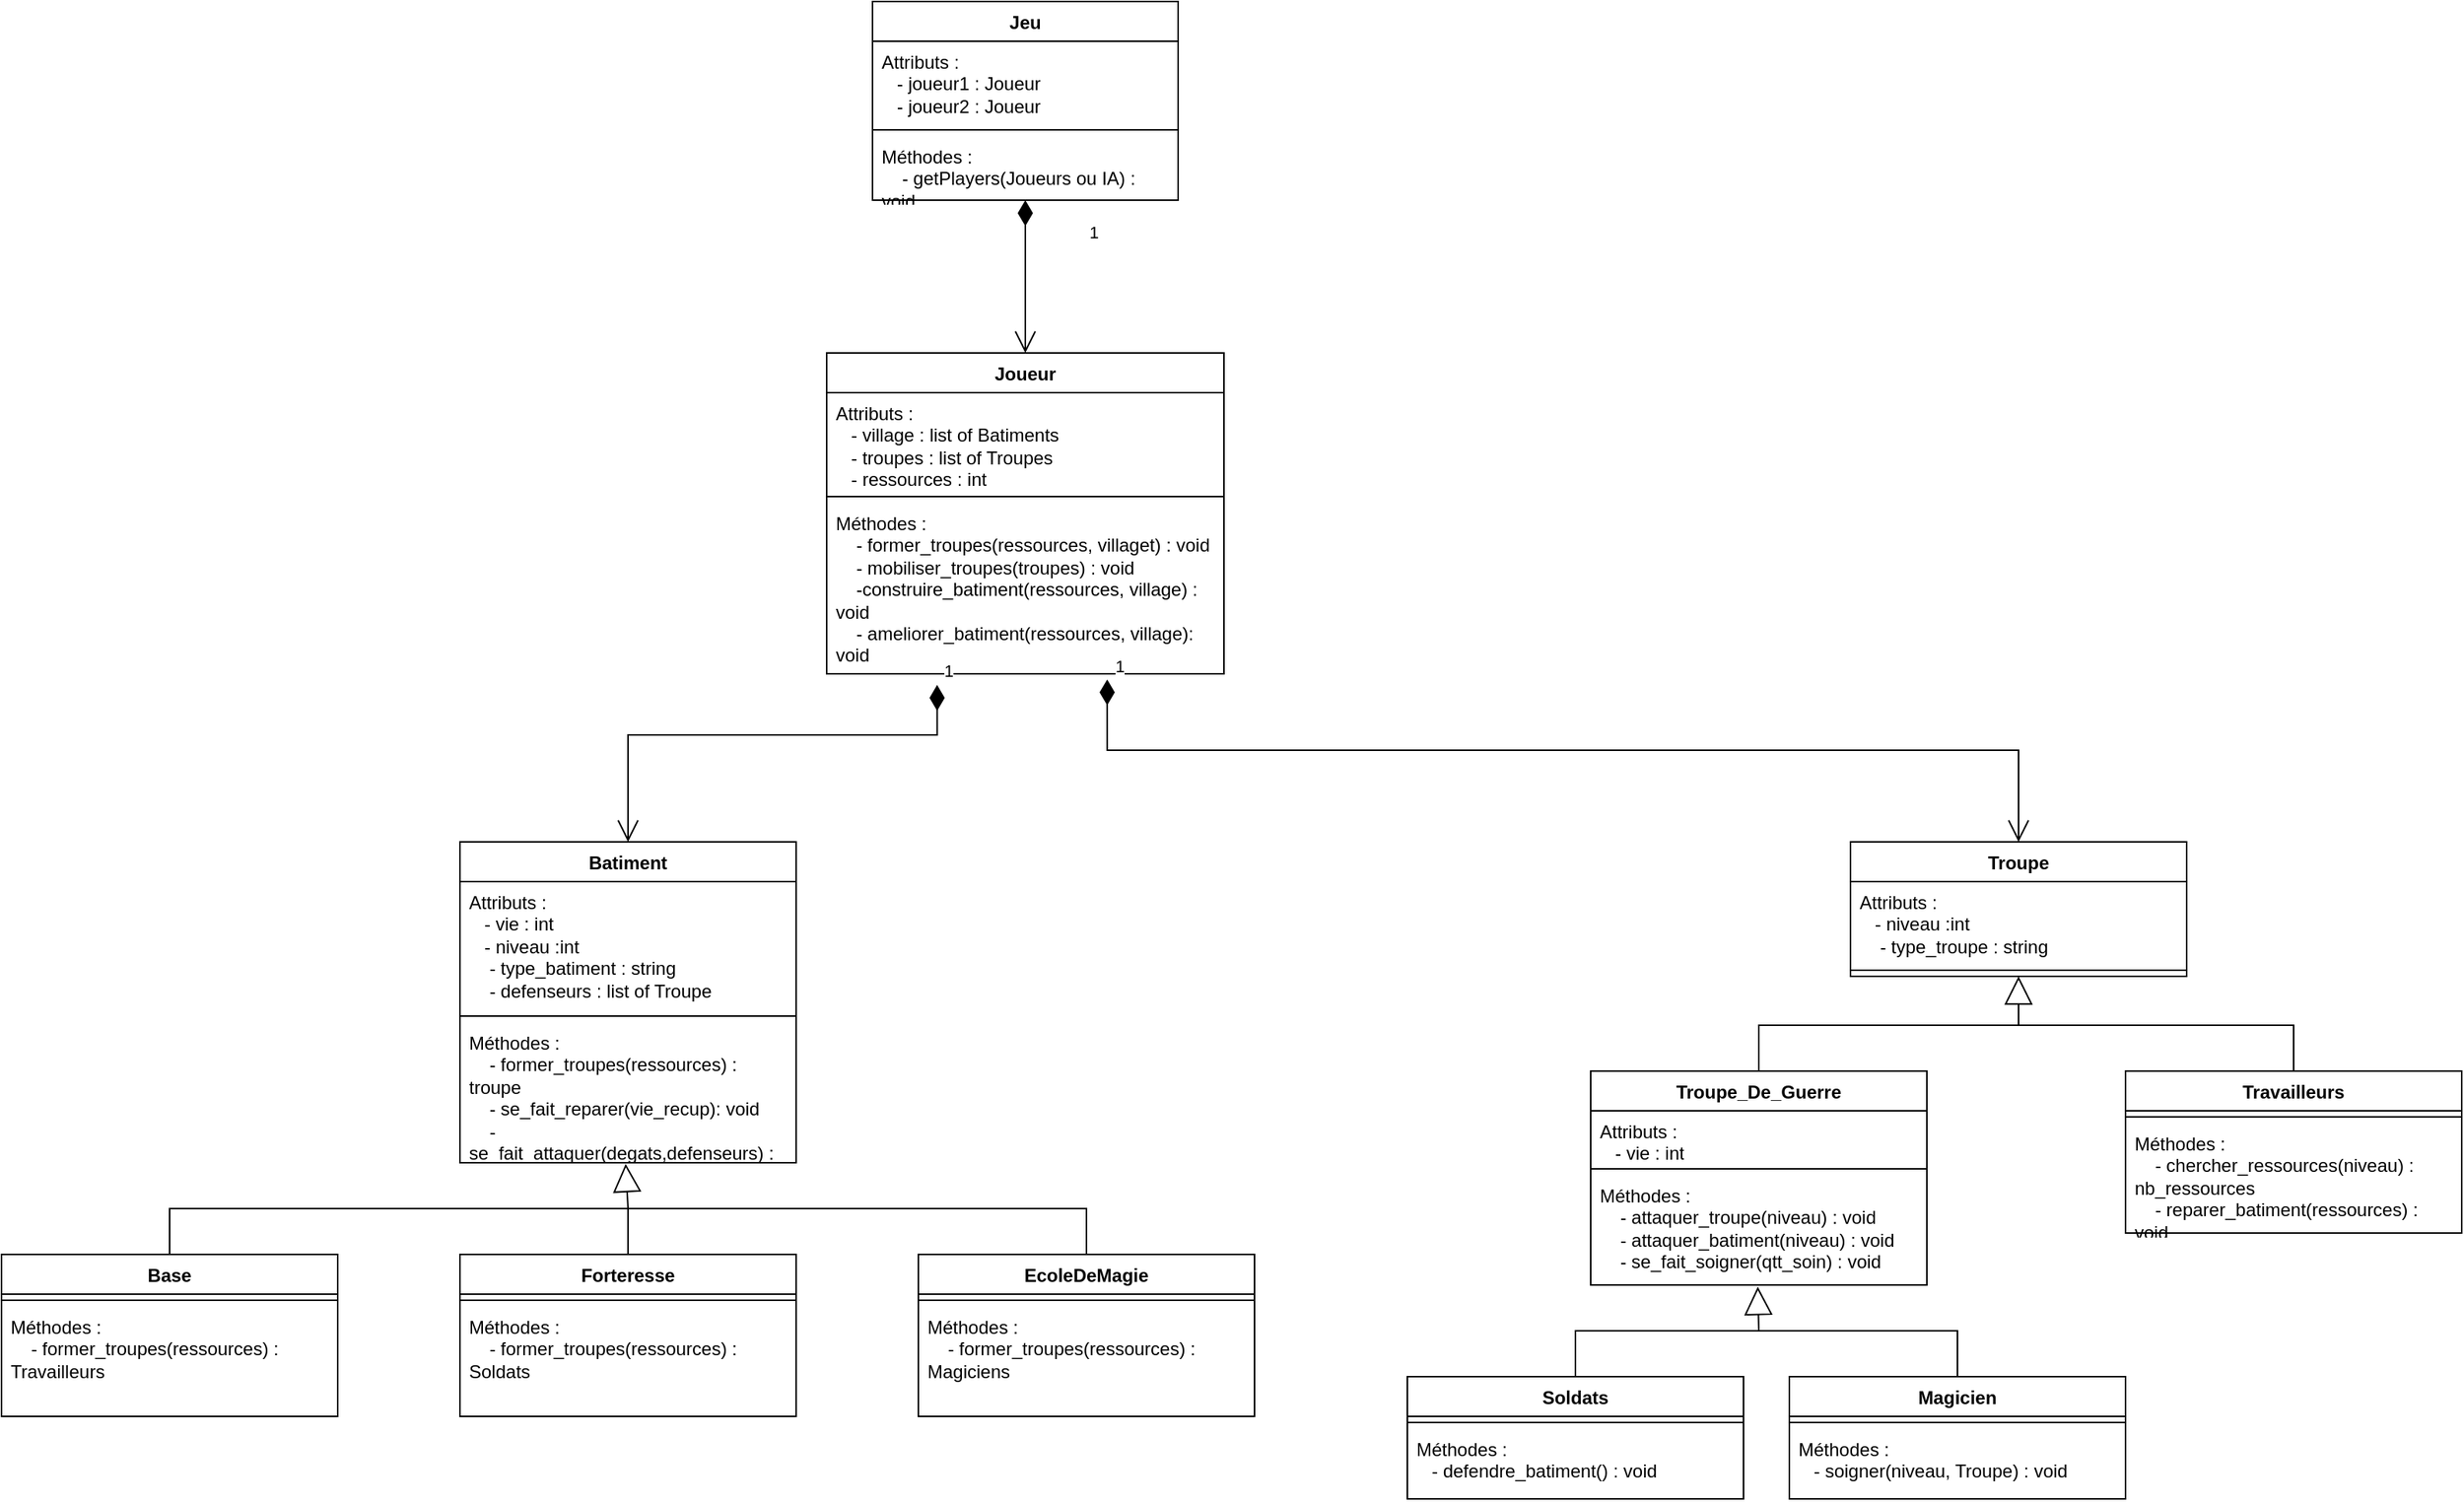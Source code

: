 <mxfile version="23.1.7" type="device">
  <diagram name="Page-1" id="4LIrjvhek8fQ4VY2sXIw">
    <mxGraphModel dx="3292" dy="1587" grid="1" gridSize="10" guides="1" tooltips="1" connect="1" arrows="1" fold="1" page="1" pageScale="1" pageWidth="850" pageHeight="1100" math="0" shadow="0">
      <root>
        <mxCell id="0" />
        <mxCell id="1" parent="0" />
        <mxCell id="oMmjdKE5wxTzKueYhngY-9" value="Jeu" style="swimlane;fontStyle=1;align=center;verticalAlign=top;childLayout=stackLayout;horizontal=1;startSize=26;horizontalStack=0;resizeParent=1;resizeParentMax=0;resizeLast=0;collapsible=1;marginBottom=0;whiteSpace=wrap;html=1;" vertex="1" parent="1">
          <mxGeometry x="300" y="110" width="200" height="130" as="geometry" />
        </mxCell>
        <mxCell id="oMmjdKE5wxTzKueYhngY-10" value="Attributs : &lt;br&gt;&amp;nbsp;&amp;nbsp; - joueur1 : Joueur&lt;br&gt;&amp;nbsp;&amp;nbsp; - joueur2 : Joueur&lt;div&gt;&lt;br&gt;&lt;/div&gt;" style="text;strokeColor=none;fillColor=none;align=left;verticalAlign=top;spacingLeft=4;spacingRight=4;overflow=hidden;rotatable=0;points=[[0,0.5],[1,0.5]];portConstraint=eastwest;whiteSpace=wrap;html=1;" vertex="1" parent="oMmjdKE5wxTzKueYhngY-9">
          <mxGeometry y="26" width="200" height="54" as="geometry" />
        </mxCell>
        <mxCell id="oMmjdKE5wxTzKueYhngY-11" value="" style="line;strokeWidth=1;fillColor=none;align=left;verticalAlign=middle;spacingTop=-1;spacingLeft=3;spacingRight=3;rotatable=0;labelPosition=right;points=[];portConstraint=eastwest;strokeColor=inherit;" vertex="1" parent="oMmjdKE5wxTzKueYhngY-9">
          <mxGeometry y="80" width="200" height="8" as="geometry" />
        </mxCell>
        <mxCell id="oMmjdKE5wxTzKueYhngY-12" value="Méthodes : &lt;br&gt;&amp;nbsp;&amp;nbsp;&amp;nbsp; - getPlayers(Joueurs ou IA) : void" style="text;strokeColor=none;fillColor=none;align=left;verticalAlign=top;spacingLeft=4;spacingRight=4;overflow=hidden;rotatable=0;points=[[0,0.5],[1,0.5]];portConstraint=eastwest;whiteSpace=wrap;html=1;" vertex="1" parent="oMmjdKE5wxTzKueYhngY-9">
          <mxGeometry y="88" width="200" height="42" as="geometry" />
        </mxCell>
        <mxCell id="oMmjdKE5wxTzKueYhngY-13" value="Joueur" style="swimlane;fontStyle=1;align=center;verticalAlign=top;childLayout=stackLayout;horizontal=1;startSize=26;horizontalStack=0;resizeParent=1;resizeParentMax=0;resizeLast=0;collapsible=1;marginBottom=0;whiteSpace=wrap;html=1;" vertex="1" parent="1">
          <mxGeometry x="270" y="340" width="260" height="210" as="geometry" />
        </mxCell>
        <mxCell id="oMmjdKE5wxTzKueYhngY-14" value="Attributs : &lt;br&gt;&amp;nbsp;&amp;nbsp; - village : list of Batiments&lt;br&gt;&amp;nbsp;&amp;nbsp; - troupes : list of Troupes&lt;br&gt;&amp;nbsp;&amp;nbsp; - ressources : int&lt;br&gt;&lt;div&gt;&lt;br&gt;&lt;/div&gt;" style="text;strokeColor=none;fillColor=none;align=left;verticalAlign=top;spacingLeft=4;spacingRight=4;overflow=hidden;rotatable=0;points=[[0,0.5],[1,0.5]];portConstraint=eastwest;whiteSpace=wrap;html=1;" vertex="1" parent="oMmjdKE5wxTzKueYhngY-13">
          <mxGeometry y="26" width="260" height="64" as="geometry" />
        </mxCell>
        <mxCell id="oMmjdKE5wxTzKueYhngY-15" value="" style="line;strokeWidth=1;fillColor=none;align=left;verticalAlign=middle;spacingTop=-1;spacingLeft=3;spacingRight=3;rotatable=0;labelPosition=right;points=[];portConstraint=eastwest;strokeColor=inherit;" vertex="1" parent="oMmjdKE5wxTzKueYhngY-13">
          <mxGeometry y="90" width="260" height="8" as="geometry" />
        </mxCell>
        <mxCell id="oMmjdKE5wxTzKueYhngY-16" value="Méthodes : &lt;br&gt;&amp;nbsp;&amp;nbsp;&amp;nbsp; - former_troupes(ressources, villaget) : void&lt;br&gt;&amp;nbsp;&amp;nbsp;&amp;nbsp; - mobiliser_troupes(troupes) : void&lt;br&gt;&amp;nbsp;&amp;nbsp;&amp;nbsp; -construire_batiment(ressources, village) : void&lt;br&gt;&amp;nbsp;&amp;nbsp;&amp;nbsp; - ameliorer_batiment(ressources, village): void&lt;br&gt;&lt;div&gt;&lt;br&gt;&lt;/div&gt;" style="text;strokeColor=none;fillColor=none;align=left;verticalAlign=top;spacingLeft=4;spacingRight=4;overflow=hidden;rotatable=0;points=[[0,0.5],[1,0.5]];portConstraint=eastwest;whiteSpace=wrap;html=1;" vertex="1" parent="oMmjdKE5wxTzKueYhngY-13">
          <mxGeometry y="98" width="260" height="112" as="geometry" />
        </mxCell>
        <mxCell id="oMmjdKE5wxTzKueYhngY-17" value="Batiment" style="swimlane;fontStyle=1;align=center;verticalAlign=top;childLayout=stackLayout;horizontal=1;startSize=26;horizontalStack=0;resizeParent=1;resizeParentMax=0;resizeLast=0;collapsible=1;marginBottom=0;whiteSpace=wrap;html=1;" vertex="1" parent="1">
          <mxGeometry x="30" y="660" width="220" height="210" as="geometry" />
        </mxCell>
        <mxCell id="oMmjdKE5wxTzKueYhngY-18" value="Attributs : &lt;br&gt;&amp;nbsp;&amp;nbsp; - vie : int&lt;br&gt;&amp;nbsp;&amp;nbsp; - niveau :int&lt;br&gt;&amp;nbsp;&amp;nbsp;&amp;nbsp; - type_batiment : string&lt;br&gt;&amp;nbsp;&amp;nbsp;&amp;nbsp; - defenseurs : list of Troupe&lt;br&gt;&lt;div&gt;&lt;br&gt;&lt;/div&gt;" style="text;strokeColor=none;fillColor=none;align=left;verticalAlign=top;spacingLeft=4;spacingRight=4;overflow=hidden;rotatable=0;points=[[0,0.5],[1,0.5]];portConstraint=eastwest;whiteSpace=wrap;html=1;" vertex="1" parent="oMmjdKE5wxTzKueYhngY-17">
          <mxGeometry y="26" width="220" height="84" as="geometry" />
        </mxCell>
        <mxCell id="oMmjdKE5wxTzKueYhngY-19" value="" style="line;strokeWidth=1;fillColor=none;align=left;verticalAlign=middle;spacingTop=-1;spacingLeft=3;spacingRight=3;rotatable=0;labelPosition=right;points=[];portConstraint=eastwest;strokeColor=inherit;" vertex="1" parent="oMmjdKE5wxTzKueYhngY-17">
          <mxGeometry y="110" width="220" height="8" as="geometry" />
        </mxCell>
        <mxCell id="oMmjdKE5wxTzKueYhngY-20" value="Méthodes : &lt;br&gt;&amp;nbsp;&amp;nbsp;&amp;nbsp; - former_troupes(ressources) : troupe&lt;br&gt;&amp;nbsp;&amp;nbsp;&amp;nbsp; - se_fait_reparer(vie_recup): void&lt;br&gt;&amp;nbsp;&amp;nbsp;&amp;nbsp; -se_fait_attaquer(degats,defenseurs) : void" style="text;strokeColor=none;fillColor=none;align=left;verticalAlign=top;spacingLeft=4;spacingRight=4;overflow=hidden;rotatable=0;points=[[0,0.5],[1,0.5]];portConstraint=eastwest;whiteSpace=wrap;html=1;" vertex="1" parent="oMmjdKE5wxTzKueYhngY-17">
          <mxGeometry y="118" width="220" height="92" as="geometry" />
        </mxCell>
        <mxCell id="oMmjdKE5wxTzKueYhngY-21" value="Base" style="swimlane;fontStyle=1;align=center;verticalAlign=top;childLayout=stackLayout;horizontal=1;startSize=26;horizontalStack=0;resizeParent=1;resizeParentMax=0;resizeLast=0;collapsible=1;marginBottom=0;whiteSpace=wrap;html=1;" vertex="1" parent="1">
          <mxGeometry x="-270" y="930" width="220" height="106" as="geometry" />
        </mxCell>
        <mxCell id="oMmjdKE5wxTzKueYhngY-23" value="" style="line;strokeWidth=1;fillColor=none;align=left;verticalAlign=middle;spacingTop=-1;spacingLeft=3;spacingRight=3;rotatable=0;labelPosition=right;points=[];portConstraint=eastwest;strokeColor=inherit;" vertex="1" parent="oMmjdKE5wxTzKueYhngY-21">
          <mxGeometry y="26" width="220" height="8" as="geometry" />
        </mxCell>
        <mxCell id="oMmjdKE5wxTzKueYhngY-24" value="Méthodes : &lt;br&gt;&amp;nbsp;&amp;nbsp;&amp;nbsp; - former_troupes(ressources) : Travailleurs" style="text;strokeColor=none;fillColor=none;align=left;verticalAlign=top;spacingLeft=4;spacingRight=4;overflow=hidden;rotatable=0;points=[[0,0.5],[1,0.5]];portConstraint=eastwest;whiteSpace=wrap;html=1;" vertex="1" parent="oMmjdKE5wxTzKueYhngY-21">
          <mxGeometry y="34" width="220" height="72" as="geometry" />
        </mxCell>
        <mxCell id="oMmjdKE5wxTzKueYhngY-29" value="Forteresse" style="swimlane;fontStyle=1;align=center;verticalAlign=top;childLayout=stackLayout;horizontal=1;startSize=26;horizontalStack=0;resizeParent=1;resizeParentMax=0;resizeLast=0;collapsible=1;marginBottom=0;whiteSpace=wrap;html=1;" vertex="1" parent="1">
          <mxGeometry x="30" y="930" width="220" height="106" as="geometry" />
        </mxCell>
        <mxCell id="oMmjdKE5wxTzKueYhngY-30" value="" style="line;strokeWidth=1;fillColor=none;align=left;verticalAlign=middle;spacingTop=-1;spacingLeft=3;spacingRight=3;rotatable=0;labelPosition=right;points=[];portConstraint=eastwest;strokeColor=inherit;" vertex="1" parent="oMmjdKE5wxTzKueYhngY-29">
          <mxGeometry y="26" width="220" height="8" as="geometry" />
        </mxCell>
        <mxCell id="oMmjdKE5wxTzKueYhngY-31" value="Méthodes : &lt;br&gt;&amp;nbsp;&amp;nbsp;&amp;nbsp; - former_troupes(ressources) : Soldats" style="text;strokeColor=none;fillColor=none;align=left;verticalAlign=top;spacingLeft=4;spacingRight=4;overflow=hidden;rotatable=0;points=[[0,0.5],[1,0.5]];portConstraint=eastwest;whiteSpace=wrap;html=1;" vertex="1" parent="oMmjdKE5wxTzKueYhngY-29">
          <mxGeometry y="34" width="220" height="72" as="geometry" />
        </mxCell>
        <mxCell id="oMmjdKE5wxTzKueYhngY-32" value="EcoleDeMagie" style="swimlane;fontStyle=1;align=center;verticalAlign=top;childLayout=stackLayout;horizontal=1;startSize=26;horizontalStack=0;resizeParent=1;resizeParentMax=0;resizeLast=0;collapsible=1;marginBottom=0;whiteSpace=wrap;html=1;" vertex="1" parent="1">
          <mxGeometry x="330" y="930" width="220" height="106" as="geometry" />
        </mxCell>
        <mxCell id="oMmjdKE5wxTzKueYhngY-33" value="" style="line;strokeWidth=1;fillColor=none;align=left;verticalAlign=middle;spacingTop=-1;spacingLeft=3;spacingRight=3;rotatable=0;labelPosition=right;points=[];portConstraint=eastwest;strokeColor=inherit;" vertex="1" parent="oMmjdKE5wxTzKueYhngY-32">
          <mxGeometry y="26" width="220" height="8" as="geometry" />
        </mxCell>
        <mxCell id="oMmjdKE5wxTzKueYhngY-34" value="Méthodes : &lt;br&gt;&amp;nbsp;&amp;nbsp;&amp;nbsp; - former_troupes(ressources) : Magiciens" style="text;strokeColor=none;fillColor=none;align=left;verticalAlign=top;spacingLeft=4;spacingRight=4;overflow=hidden;rotatable=0;points=[[0,0.5],[1,0.5]];portConstraint=eastwest;whiteSpace=wrap;html=1;" vertex="1" parent="oMmjdKE5wxTzKueYhngY-32">
          <mxGeometry y="34" width="220" height="72" as="geometry" />
        </mxCell>
        <mxCell id="oMmjdKE5wxTzKueYhngY-35" value="Troupe" style="swimlane;fontStyle=1;align=center;verticalAlign=top;childLayout=stackLayout;horizontal=1;startSize=26;horizontalStack=0;resizeParent=1;resizeParentMax=0;resizeLast=0;collapsible=1;marginBottom=0;whiteSpace=wrap;html=1;" vertex="1" parent="1">
          <mxGeometry x="940" y="660" width="220" height="88" as="geometry" />
        </mxCell>
        <mxCell id="oMmjdKE5wxTzKueYhngY-36" value="Attributs : &lt;br&gt;&amp;nbsp;&amp;nbsp; - niveau :int&lt;br&gt;&amp;nbsp;&amp;nbsp;&amp;nbsp; - type_troupe : string&lt;br&gt;&lt;div&gt;&lt;br&gt;&lt;/div&gt;" style="text;strokeColor=none;fillColor=none;align=left;verticalAlign=top;spacingLeft=4;spacingRight=4;overflow=hidden;rotatable=0;points=[[0,0.5],[1,0.5]];portConstraint=eastwest;whiteSpace=wrap;html=1;" vertex="1" parent="oMmjdKE5wxTzKueYhngY-35">
          <mxGeometry y="26" width="220" height="54" as="geometry" />
        </mxCell>
        <mxCell id="oMmjdKE5wxTzKueYhngY-37" value="" style="line;strokeWidth=1;fillColor=none;align=left;verticalAlign=middle;spacingTop=-1;spacingLeft=3;spacingRight=3;rotatable=0;labelPosition=right;points=[];portConstraint=eastwest;strokeColor=inherit;" vertex="1" parent="oMmjdKE5wxTzKueYhngY-35">
          <mxGeometry y="80" width="220" height="8" as="geometry" />
        </mxCell>
        <mxCell id="oMmjdKE5wxTzKueYhngY-39" value="Troupe_De_Guerre" style="swimlane;fontStyle=1;align=center;verticalAlign=top;childLayout=stackLayout;horizontal=1;startSize=26;horizontalStack=0;resizeParent=1;resizeParentMax=0;resizeLast=0;collapsible=1;marginBottom=0;whiteSpace=wrap;html=1;" vertex="1" parent="1">
          <mxGeometry x="770" y="810" width="220" height="140" as="geometry" />
        </mxCell>
        <mxCell id="oMmjdKE5wxTzKueYhngY-40" value="Attributs : &lt;br&gt;&amp;nbsp;&amp;nbsp; - vie : int&lt;br&gt;&lt;br&gt;&lt;div&gt;&lt;br&gt;&lt;/div&gt;" style="text;strokeColor=none;fillColor=none;align=left;verticalAlign=top;spacingLeft=4;spacingRight=4;overflow=hidden;rotatable=0;points=[[0,0.5],[1,0.5]];portConstraint=eastwest;whiteSpace=wrap;html=1;" vertex="1" parent="oMmjdKE5wxTzKueYhngY-39">
          <mxGeometry y="26" width="220" height="34" as="geometry" />
        </mxCell>
        <mxCell id="oMmjdKE5wxTzKueYhngY-41" value="" style="line;strokeWidth=1;fillColor=none;align=left;verticalAlign=middle;spacingTop=-1;spacingLeft=3;spacingRight=3;rotatable=0;labelPosition=right;points=[];portConstraint=eastwest;strokeColor=inherit;" vertex="1" parent="oMmjdKE5wxTzKueYhngY-39">
          <mxGeometry y="60" width="220" height="8" as="geometry" />
        </mxCell>
        <mxCell id="oMmjdKE5wxTzKueYhngY-42" value="Méthodes : &lt;br&gt;&amp;nbsp;&amp;nbsp;&amp;nbsp; - attaquer_troupe(niveau) : void&lt;br&gt;&amp;nbsp;&amp;nbsp;&amp;nbsp; - attaquer_batiment(niveau) : void&lt;br&gt;&amp;nbsp;&amp;nbsp;&amp;nbsp; - se_fait_soigner(qtt_soin) : void" style="text;strokeColor=none;fillColor=none;align=left;verticalAlign=top;spacingLeft=4;spacingRight=4;overflow=hidden;rotatable=0;points=[[0,0.5],[1,0.5]];portConstraint=eastwest;whiteSpace=wrap;html=1;" vertex="1" parent="oMmjdKE5wxTzKueYhngY-39">
          <mxGeometry y="68" width="220" height="72" as="geometry" />
        </mxCell>
        <mxCell id="oMmjdKE5wxTzKueYhngY-43" value="Travailleurs" style="swimlane;fontStyle=1;align=center;verticalAlign=top;childLayout=stackLayout;horizontal=1;startSize=26;horizontalStack=0;resizeParent=1;resizeParentMax=0;resizeLast=0;collapsible=1;marginBottom=0;whiteSpace=wrap;html=1;" vertex="1" parent="1">
          <mxGeometry x="1120" y="810" width="220" height="106" as="geometry" />
        </mxCell>
        <mxCell id="oMmjdKE5wxTzKueYhngY-44" value="" style="line;strokeWidth=1;fillColor=none;align=left;verticalAlign=middle;spacingTop=-1;spacingLeft=3;spacingRight=3;rotatable=0;labelPosition=right;points=[];portConstraint=eastwest;strokeColor=inherit;" vertex="1" parent="oMmjdKE5wxTzKueYhngY-43">
          <mxGeometry y="26" width="220" height="8" as="geometry" />
        </mxCell>
        <mxCell id="oMmjdKE5wxTzKueYhngY-45" value="Méthodes : &lt;br&gt;&amp;nbsp;&amp;nbsp;&amp;nbsp; - chercher_ressources(niveau) : nb_ressources&lt;br&gt;&amp;nbsp;&amp;nbsp;&amp;nbsp; - reparer_batiment(ressources) : void" style="text;strokeColor=none;fillColor=none;align=left;verticalAlign=top;spacingLeft=4;spacingRight=4;overflow=hidden;rotatable=0;points=[[0,0.5],[1,0.5]];portConstraint=eastwest;whiteSpace=wrap;html=1;" vertex="1" parent="oMmjdKE5wxTzKueYhngY-43">
          <mxGeometry y="34" width="220" height="72" as="geometry" />
        </mxCell>
        <mxCell id="oMmjdKE5wxTzKueYhngY-46" value="Soldats" style="swimlane;fontStyle=1;align=center;verticalAlign=top;childLayout=stackLayout;horizontal=1;startSize=26;horizontalStack=0;resizeParent=1;resizeParentMax=0;resizeLast=0;collapsible=1;marginBottom=0;whiteSpace=wrap;html=1;" vertex="1" parent="1">
          <mxGeometry x="650" y="1010" width="220" height="80" as="geometry" />
        </mxCell>
        <mxCell id="oMmjdKE5wxTzKueYhngY-47" value="" style="line;strokeWidth=1;fillColor=none;align=left;verticalAlign=middle;spacingTop=-1;spacingLeft=3;spacingRight=3;rotatable=0;labelPosition=right;points=[];portConstraint=eastwest;strokeColor=inherit;" vertex="1" parent="oMmjdKE5wxTzKueYhngY-46">
          <mxGeometry y="26" width="220" height="8" as="geometry" />
        </mxCell>
        <mxCell id="oMmjdKE5wxTzKueYhngY-48" value="Méthodes : &lt;br&gt;&amp;nbsp;&amp;nbsp; - defendre_batiment() : void" style="text;strokeColor=none;fillColor=none;align=left;verticalAlign=top;spacingLeft=4;spacingRight=4;overflow=hidden;rotatable=0;points=[[0,0.5],[1,0.5]];portConstraint=eastwest;whiteSpace=wrap;html=1;" vertex="1" parent="oMmjdKE5wxTzKueYhngY-46">
          <mxGeometry y="34" width="220" height="46" as="geometry" />
        </mxCell>
        <mxCell id="oMmjdKE5wxTzKueYhngY-49" value="Magicien" style="swimlane;fontStyle=1;align=center;verticalAlign=top;childLayout=stackLayout;horizontal=1;startSize=26;horizontalStack=0;resizeParent=1;resizeParentMax=0;resizeLast=0;collapsible=1;marginBottom=0;whiteSpace=wrap;html=1;" vertex="1" parent="1">
          <mxGeometry x="900" y="1010" width="220" height="80" as="geometry" />
        </mxCell>
        <mxCell id="oMmjdKE5wxTzKueYhngY-50" value="" style="line;strokeWidth=1;fillColor=none;align=left;verticalAlign=middle;spacingTop=-1;spacingLeft=3;spacingRight=3;rotatable=0;labelPosition=right;points=[];portConstraint=eastwest;strokeColor=inherit;" vertex="1" parent="oMmjdKE5wxTzKueYhngY-49">
          <mxGeometry y="26" width="220" height="8" as="geometry" />
        </mxCell>
        <mxCell id="oMmjdKE5wxTzKueYhngY-51" value="Méthodes : &lt;br&gt;&amp;nbsp;&amp;nbsp; - soigner(niveau, Troupe) : void" style="text;strokeColor=none;fillColor=none;align=left;verticalAlign=top;spacingLeft=4;spacingRight=4;overflow=hidden;rotatable=0;points=[[0,0.5],[1,0.5]];portConstraint=eastwest;whiteSpace=wrap;html=1;" vertex="1" parent="oMmjdKE5wxTzKueYhngY-49">
          <mxGeometry y="34" width="220" height="46" as="geometry" />
        </mxCell>
        <mxCell id="oMmjdKE5wxTzKueYhngY-52" value="1" style="endArrow=open;html=1;endSize=12;startArrow=diamondThin;startSize=14;startFill=1;edgeStyle=orthogonalEdgeStyle;align=left;verticalAlign=bottom;rounded=0;exitX=0.5;exitY=1;exitDx=0;exitDy=0;exitPerimeter=0;" edge="1" parent="1" source="oMmjdKE5wxTzKueYhngY-12" target="oMmjdKE5wxTzKueYhngY-13">
          <mxGeometry x="-0.4" y="40" relative="1" as="geometry">
            <mxPoint x="410" y="270" as="sourcePoint" />
            <mxPoint x="120" y="370" as="targetPoint" />
            <mxPoint as="offset" />
          </mxGeometry>
        </mxCell>
        <mxCell id="oMmjdKE5wxTzKueYhngY-56" value="1" style="endArrow=open;html=1;endSize=12;startArrow=diamondThin;startSize=14;startFill=1;edgeStyle=orthogonalEdgeStyle;align=left;verticalAlign=bottom;rounded=0;exitX=0.278;exitY=1.065;exitDx=0;exitDy=0;exitPerimeter=0;entryX=0.5;entryY=0;entryDx=0;entryDy=0;" edge="1" parent="1" source="oMmjdKE5wxTzKueYhngY-16" target="oMmjdKE5wxTzKueYhngY-17">
          <mxGeometry x="-1" y="3" relative="1" as="geometry">
            <mxPoint x="960" y="450" as="sourcePoint" />
            <mxPoint x="410" y="350" as="targetPoint" />
            <Array as="points">
              <mxPoint x="342" y="590" />
              <mxPoint x="140" y="590" />
            </Array>
          </mxGeometry>
        </mxCell>
        <mxCell id="oMmjdKE5wxTzKueYhngY-57" value="1" style="endArrow=open;html=1;endSize=12;startArrow=diamondThin;startSize=14;startFill=1;edgeStyle=orthogonalEdgeStyle;align=left;verticalAlign=bottom;rounded=0;exitX=0.706;exitY=1.033;exitDx=0;exitDy=0;exitPerimeter=0;entryX=0.5;entryY=0;entryDx=0;entryDy=0;" edge="1" parent="1" source="oMmjdKE5wxTzKueYhngY-16" target="oMmjdKE5wxTzKueYhngY-35">
          <mxGeometry x="-1" y="3" relative="1" as="geometry">
            <mxPoint x="352" y="567" as="sourcePoint" />
            <mxPoint x="150" y="670" as="targetPoint" />
            <Array as="points">
              <mxPoint x="454" y="600" />
              <mxPoint x="1050" y="600" />
            </Array>
          </mxGeometry>
        </mxCell>
        <mxCell id="oMmjdKE5wxTzKueYhngY-58" value="" style="endArrow=block;endSize=16;endFill=0;html=1;rounded=0;entryX=0.493;entryY=1.008;entryDx=0;entryDy=0;entryPerimeter=0;exitX=0.5;exitY=0;exitDx=0;exitDy=0;" edge="1" parent="1" source="oMmjdKE5wxTzKueYhngY-21" target="oMmjdKE5wxTzKueYhngY-20">
          <mxGeometry width="160" relative="1" as="geometry">
            <mxPoint x="220" y="1050" as="sourcePoint" />
            <mxPoint x="380" y="1050" as="targetPoint" />
            <Array as="points">
              <mxPoint x="-160" y="900" />
              <mxPoint x="140" y="900" />
            </Array>
          </mxGeometry>
        </mxCell>
        <mxCell id="oMmjdKE5wxTzKueYhngY-60" value="" style="endArrow=none;html=1;rounded=0;exitX=0.5;exitY=0;exitDx=0;exitDy=0;" edge="1" parent="1" source="oMmjdKE5wxTzKueYhngY-29">
          <mxGeometry width="50" height="50" relative="1" as="geometry">
            <mxPoint x="240" y="1060" as="sourcePoint" />
            <mxPoint x="140" y="900" as="targetPoint" />
          </mxGeometry>
        </mxCell>
        <mxCell id="oMmjdKE5wxTzKueYhngY-61" value="" style="endArrow=none;html=1;rounded=0;exitX=0.5;exitY=0;exitDx=0;exitDy=0;" edge="1" parent="1" source="oMmjdKE5wxTzKueYhngY-32">
          <mxGeometry width="50" height="50" relative="1" as="geometry">
            <mxPoint x="450" y="900" as="sourcePoint" />
            <mxPoint x="140" y="900" as="targetPoint" />
            <Array as="points">
              <mxPoint x="440" y="900" />
            </Array>
          </mxGeometry>
        </mxCell>
        <mxCell id="oMmjdKE5wxTzKueYhngY-63" value="" style="endArrow=block;endSize=16;endFill=0;html=1;rounded=0;entryX=0.5;entryY=1;entryDx=0;entryDy=0;exitX=0.5;exitY=0;exitDx=0;exitDy=0;" edge="1" parent="1" target="oMmjdKE5wxTzKueYhngY-35">
          <mxGeometry width="160" relative="1" as="geometry">
            <mxPoint x="880" y="810" as="sourcePoint" />
            <mxPoint x="1178" y="751" as="targetPoint" />
            <Array as="points">
              <mxPoint x="880" y="780" />
              <mxPoint x="1050" y="780" />
            </Array>
          </mxGeometry>
        </mxCell>
        <mxCell id="oMmjdKE5wxTzKueYhngY-64" value="" style="endArrow=block;endSize=16;endFill=0;html=1;rounded=0;entryX=0.497;entryY=1.016;entryDx=0;entryDy=0;exitX=0.5;exitY=0;exitDx=0;exitDy=0;entryPerimeter=0;" edge="1" parent="1" target="oMmjdKE5wxTzKueYhngY-42">
          <mxGeometry width="160" relative="1" as="geometry">
            <mxPoint x="760" y="1010" as="sourcePoint" />
            <mxPoint x="930" y="948" as="targetPoint" />
            <Array as="points">
              <mxPoint x="760" y="980" />
              <mxPoint x="880" y="980" />
            </Array>
          </mxGeometry>
        </mxCell>
        <mxCell id="oMmjdKE5wxTzKueYhngY-65" value="" style="endArrow=none;html=1;rounded=0;exitX=0.5;exitY=0;exitDx=0;exitDy=0;" edge="1" parent="1" source="oMmjdKE5wxTzKueYhngY-43">
          <mxGeometry width="50" height="50" relative="1" as="geometry">
            <mxPoint x="720" y="1000" as="sourcePoint" />
            <mxPoint x="1050" y="780" as="targetPoint" />
            <Array as="points">
              <mxPoint x="1230" y="780" />
            </Array>
          </mxGeometry>
        </mxCell>
        <mxCell id="oMmjdKE5wxTzKueYhngY-66" value="" style="endArrow=none;html=1;rounded=0;exitX=0.5;exitY=0;exitDx=0;exitDy=0;" edge="1" parent="1">
          <mxGeometry width="50" height="50" relative="1" as="geometry">
            <mxPoint x="1010" y="1010" as="sourcePoint" />
            <mxPoint x="830" y="980" as="targetPoint" />
            <Array as="points">
              <mxPoint x="1010" y="980" />
            </Array>
          </mxGeometry>
        </mxCell>
      </root>
    </mxGraphModel>
  </diagram>
</mxfile>

